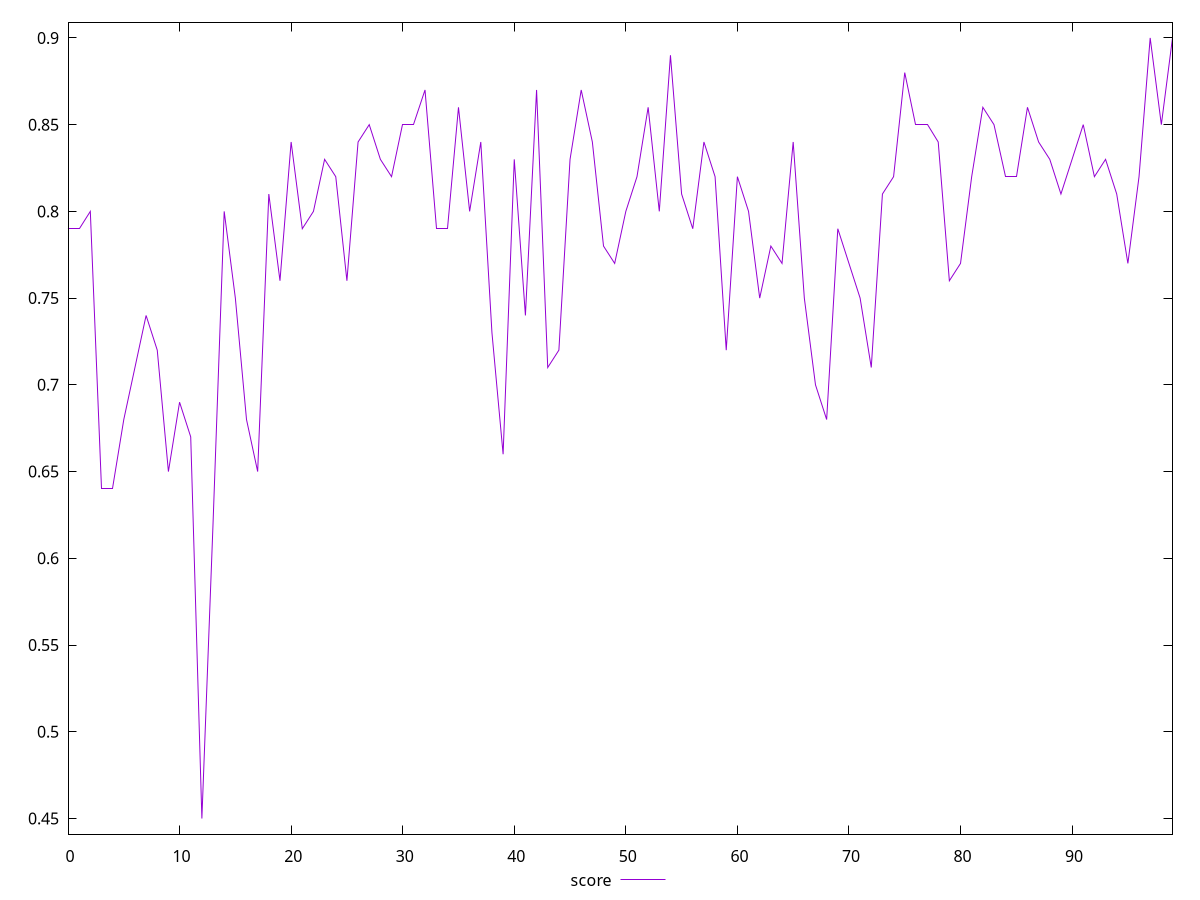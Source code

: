 reset

$score <<EOF
0 0.79
1 0.79
2 0.8
3 0.64
4 0.64
5 0.68
6 0.71
7 0.74
8 0.72
9 0.65
10 0.69
11 0.67
12 0.45
13 0.62
14 0.8
15 0.75
16 0.68
17 0.65
18 0.81
19 0.76
20 0.84
21 0.79
22 0.8
23 0.83
24 0.82
25 0.76
26 0.84
27 0.85
28 0.83
29 0.82
30 0.85
31 0.85
32 0.87
33 0.79
34 0.79
35 0.86
36 0.8
37 0.84
38 0.73
39 0.66
40 0.83
41 0.74
42 0.87
43 0.71
44 0.72
45 0.83
46 0.87
47 0.84
48 0.78
49 0.77
50 0.8
51 0.82
52 0.86
53 0.8
54 0.89
55 0.81
56 0.79
57 0.84
58 0.82
59 0.72
60 0.82
61 0.8
62 0.75
63 0.78
64 0.77
65 0.84
66 0.75
67 0.7
68 0.68
69 0.79
70 0.77
71 0.75
72 0.71
73 0.81
74 0.82
75 0.88
76 0.85
77 0.85
78 0.84
79 0.76
80 0.77
81 0.82
82 0.86
83 0.85
84 0.82
85 0.82
86 0.86
87 0.84
88 0.83
89 0.81
90 0.83
91 0.85
92 0.82
93 0.83
94 0.81
95 0.77
96 0.82
97 0.9
98 0.85
99 0.9
EOF

set key outside below
set xrange [0:99]
set yrange [0.441:0.909]
set trange [0.441:0.909]
set terminal svg size 640, 500 enhanced background rgb 'white'
set output "reports/report_00027_2021-02-24T12-40-31.850Z/bootup-time/samples/astro/score/values.svg"

plot $score title "score" with line

reset

